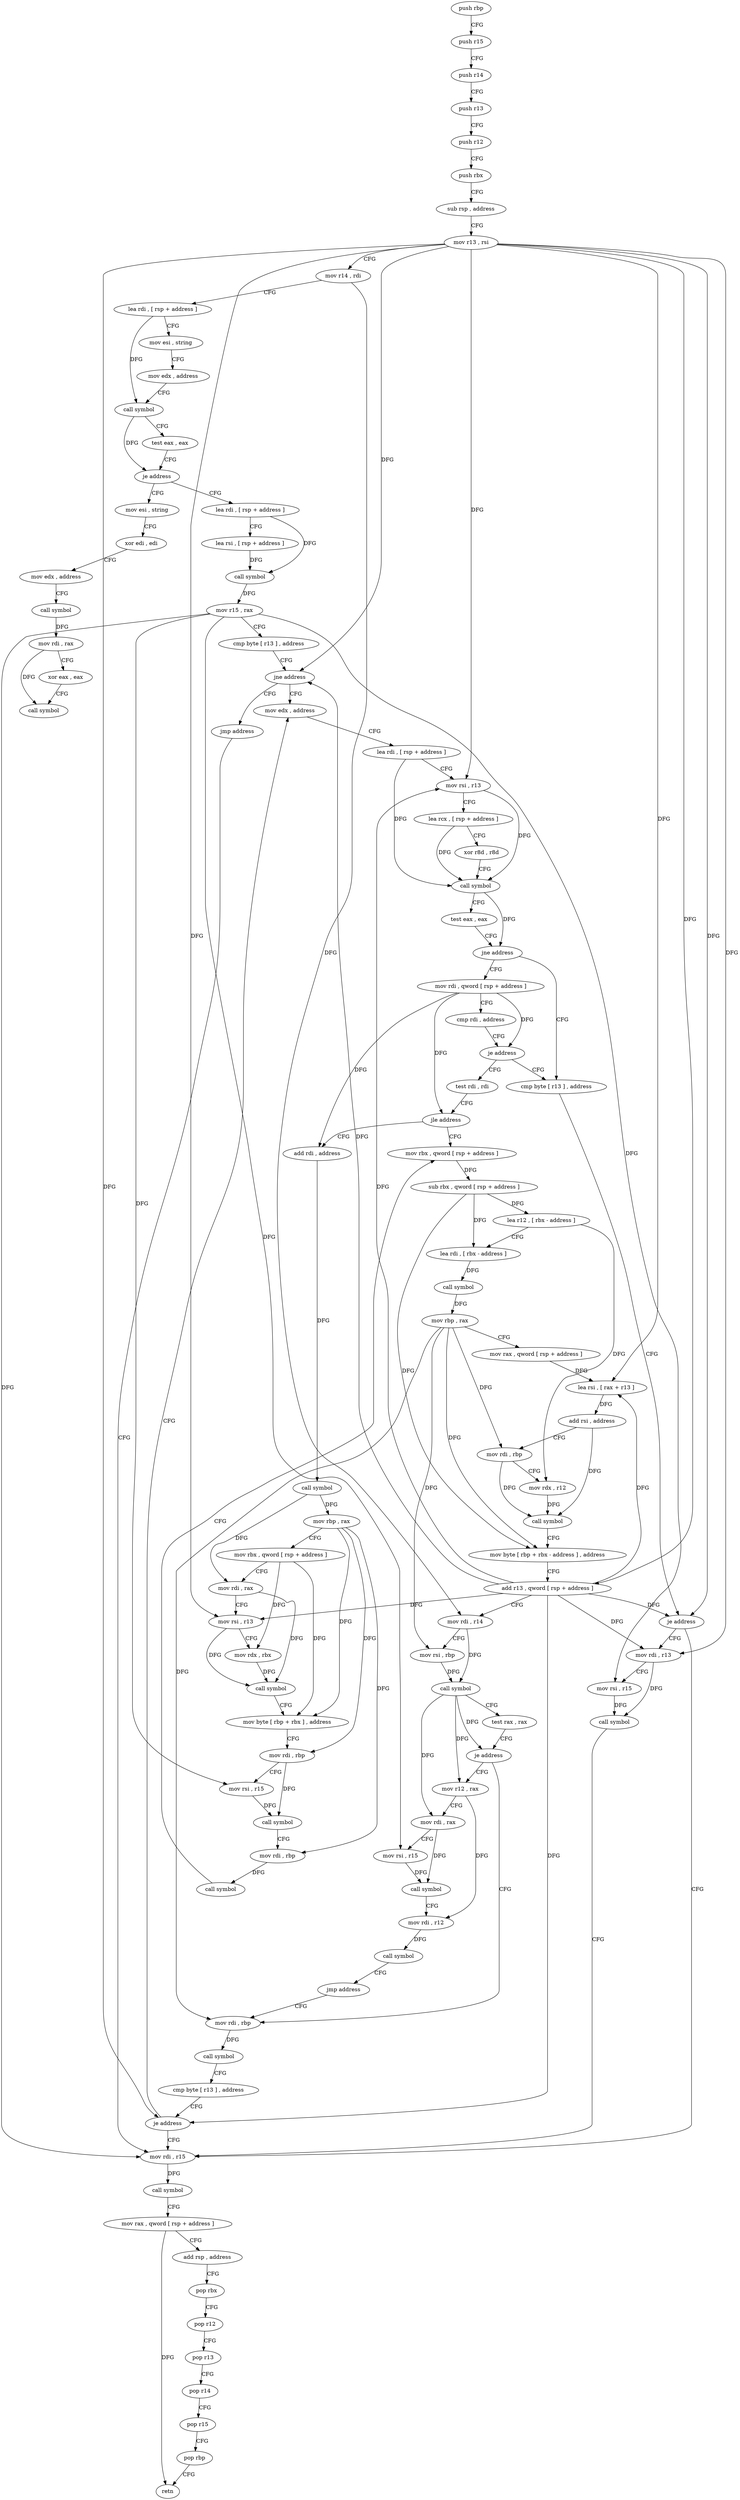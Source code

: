 digraph "func" {
"4216128" [label = "push rbp" ]
"4216129" [label = "push r15" ]
"4216131" [label = "push r14" ]
"4216133" [label = "push r13" ]
"4216135" [label = "push r12" ]
"4216137" [label = "push rbx" ]
"4216138" [label = "sub rsp , address" ]
"4216142" [label = "mov r13 , rsi" ]
"4216145" [label = "mov r14 , rdi" ]
"4216148" [label = "lea rdi , [ rsp + address ]" ]
"4216153" [label = "mov esi , string" ]
"4216158" [label = "mov edx , address" ]
"4216163" [label = "call symbol" ]
"4216168" [label = "test eax , eax" ]
"4216170" [label = "je address" ]
"4216199" [label = "lea rdi , [ rsp + address ]" ]
"4216172" [label = "mov esi , string" ]
"4216204" [label = "lea rsi , [ rsp + address ]" ]
"4216209" [label = "call symbol" ]
"4216214" [label = "mov r15 , rax" ]
"4216217" [label = "cmp byte [ r13 ] , address" ]
"4216222" [label = "jne address" ]
"4216259" [label = "mov edx , address" ]
"4216224" [label = "jmp address" ]
"4216177" [label = "xor edi , edi" ]
"4216179" [label = "mov edx , address" ]
"4216184" [label = "call symbol" ]
"4216189" [label = "mov rdi , rax" ]
"4216192" [label = "xor eax , eax" ]
"4216194" [label = "call symbol" ]
"4216264" [label = "lea rdi , [ rsp + address ]" ]
"4216269" [label = "mov rsi , r13" ]
"4216272" [label = "lea rcx , [ rsp + address ]" ]
"4216277" [label = "xor r8d , r8d" ]
"4216280" [label = "call symbol" ]
"4216285" [label = "test eax , eax" ]
"4216287" [label = "jne address" ]
"4216475" [label = "cmp byte [ r13 ] , address" ]
"4216293" [label = "mov rdi , qword [ rsp + address ]" ]
"4216493" [label = "mov rdi , r15" ]
"4216480" [label = "je address" ]
"4216482" [label = "mov rdi , r13" ]
"4216298" [label = "cmp rdi , address" ]
"4216302" [label = "je address" ]
"4216308" [label = "test rdi , rdi" ]
"4216496" [label = "call symbol" ]
"4216501" [label = "mov rax , qword [ rsp + address ]" ]
"4216506" [label = "add rsp , address" ]
"4216510" [label = "pop rbx" ]
"4216511" [label = "pop r12" ]
"4216513" [label = "pop r13" ]
"4216515" [label = "pop r14" ]
"4216517" [label = "pop r15" ]
"4216519" [label = "pop rbp" ]
"4216520" [label = "retn" ]
"4216485" [label = "mov rsi , r15" ]
"4216488" [label = "call symbol" ]
"4216311" [label = "jle address" ]
"4216368" [label = "mov rbx , qword [ rsp + address ]" ]
"4216313" [label = "add rdi , address" ]
"4216373" [label = "sub rbx , qword [ rsp + address ]" ]
"4216378" [label = "lea r12 , [ rbx - address ]" ]
"4216382" [label = "lea rdi , [ rbx - address ]" ]
"4216386" [label = "call symbol" ]
"4216391" [label = "mov rbp , rax" ]
"4216394" [label = "mov rax , qword [ rsp + address ]" ]
"4216399" [label = "lea rsi , [ rax + r13 ]" ]
"4216403" [label = "add rsi , address" ]
"4216407" [label = "mov rdi , rbp" ]
"4216410" [label = "mov rdx , r12" ]
"4216413" [label = "call symbol" ]
"4216418" [label = "mov byte [ rbp + rbx - address ] , address" ]
"4216423" [label = "add r13 , qword [ rsp + address ]" ]
"4216428" [label = "mov rdi , r14" ]
"4216431" [label = "mov rsi , rbp" ]
"4216434" [label = "call symbol" ]
"4216439" [label = "test rax , rax" ]
"4216442" [label = "je address" ]
"4216240" [label = "mov rdi , rbp" ]
"4216448" [label = "mov r12 , rax" ]
"4216317" [label = "call symbol" ]
"4216322" [label = "mov rbp , rax" ]
"4216325" [label = "mov rbx , qword [ rsp + address ]" ]
"4216330" [label = "mov rdi , rax" ]
"4216333" [label = "mov rsi , r13" ]
"4216336" [label = "mov rdx , rbx" ]
"4216339" [label = "call symbol" ]
"4216344" [label = "mov byte [ rbp + rbx ] , address" ]
"4216349" [label = "mov rdi , rbp" ]
"4216352" [label = "mov rsi , r15" ]
"4216355" [label = "call symbol" ]
"4216360" [label = "mov rdi , rbp" ]
"4216363" [label = "call symbol" ]
"4216243" [label = "call symbol" ]
"4216248" [label = "cmp byte [ r13 ] , address" ]
"4216253" [label = "je address" ]
"4216451" [label = "mov rdi , rax" ]
"4216454" [label = "mov rsi , r15" ]
"4216457" [label = "call symbol" ]
"4216462" [label = "mov rdi , r12" ]
"4216465" [label = "call symbol" ]
"4216470" [label = "jmp address" ]
"4216128" -> "4216129" [ label = "CFG" ]
"4216129" -> "4216131" [ label = "CFG" ]
"4216131" -> "4216133" [ label = "CFG" ]
"4216133" -> "4216135" [ label = "CFG" ]
"4216135" -> "4216137" [ label = "CFG" ]
"4216137" -> "4216138" [ label = "CFG" ]
"4216138" -> "4216142" [ label = "CFG" ]
"4216142" -> "4216145" [ label = "CFG" ]
"4216142" -> "4216222" [ label = "DFG" ]
"4216142" -> "4216269" [ label = "DFG" ]
"4216142" -> "4216480" [ label = "DFG" ]
"4216142" -> "4216482" [ label = "DFG" ]
"4216142" -> "4216399" [ label = "DFG" ]
"4216142" -> "4216423" [ label = "DFG" ]
"4216142" -> "4216333" [ label = "DFG" ]
"4216142" -> "4216253" [ label = "DFG" ]
"4216145" -> "4216148" [ label = "CFG" ]
"4216145" -> "4216428" [ label = "DFG" ]
"4216148" -> "4216153" [ label = "CFG" ]
"4216148" -> "4216163" [ label = "DFG" ]
"4216153" -> "4216158" [ label = "CFG" ]
"4216158" -> "4216163" [ label = "CFG" ]
"4216163" -> "4216168" [ label = "CFG" ]
"4216163" -> "4216170" [ label = "DFG" ]
"4216168" -> "4216170" [ label = "CFG" ]
"4216170" -> "4216199" [ label = "CFG" ]
"4216170" -> "4216172" [ label = "CFG" ]
"4216199" -> "4216204" [ label = "CFG" ]
"4216199" -> "4216209" [ label = "DFG" ]
"4216172" -> "4216177" [ label = "CFG" ]
"4216204" -> "4216209" [ label = "DFG" ]
"4216209" -> "4216214" [ label = "DFG" ]
"4216214" -> "4216217" [ label = "CFG" ]
"4216214" -> "4216493" [ label = "DFG" ]
"4216214" -> "4216485" [ label = "DFG" ]
"4216214" -> "4216352" [ label = "DFG" ]
"4216214" -> "4216454" [ label = "DFG" ]
"4216217" -> "4216222" [ label = "CFG" ]
"4216222" -> "4216259" [ label = "CFG" ]
"4216222" -> "4216224" [ label = "CFG" ]
"4216259" -> "4216264" [ label = "CFG" ]
"4216224" -> "4216493" [ label = "CFG" ]
"4216177" -> "4216179" [ label = "CFG" ]
"4216179" -> "4216184" [ label = "CFG" ]
"4216184" -> "4216189" [ label = "DFG" ]
"4216189" -> "4216192" [ label = "CFG" ]
"4216189" -> "4216194" [ label = "DFG" ]
"4216192" -> "4216194" [ label = "CFG" ]
"4216264" -> "4216269" [ label = "CFG" ]
"4216264" -> "4216280" [ label = "DFG" ]
"4216269" -> "4216272" [ label = "CFG" ]
"4216269" -> "4216280" [ label = "DFG" ]
"4216272" -> "4216277" [ label = "CFG" ]
"4216272" -> "4216280" [ label = "DFG" ]
"4216277" -> "4216280" [ label = "CFG" ]
"4216280" -> "4216285" [ label = "CFG" ]
"4216280" -> "4216287" [ label = "DFG" ]
"4216285" -> "4216287" [ label = "CFG" ]
"4216287" -> "4216475" [ label = "CFG" ]
"4216287" -> "4216293" [ label = "CFG" ]
"4216475" -> "4216480" [ label = "CFG" ]
"4216293" -> "4216298" [ label = "CFG" ]
"4216293" -> "4216302" [ label = "DFG" ]
"4216293" -> "4216311" [ label = "DFG" ]
"4216293" -> "4216313" [ label = "DFG" ]
"4216493" -> "4216496" [ label = "DFG" ]
"4216480" -> "4216493" [ label = "CFG" ]
"4216480" -> "4216482" [ label = "CFG" ]
"4216482" -> "4216485" [ label = "CFG" ]
"4216482" -> "4216488" [ label = "DFG" ]
"4216298" -> "4216302" [ label = "CFG" ]
"4216302" -> "4216475" [ label = "CFG" ]
"4216302" -> "4216308" [ label = "CFG" ]
"4216308" -> "4216311" [ label = "CFG" ]
"4216496" -> "4216501" [ label = "CFG" ]
"4216501" -> "4216506" [ label = "CFG" ]
"4216501" -> "4216520" [ label = "DFG" ]
"4216506" -> "4216510" [ label = "CFG" ]
"4216510" -> "4216511" [ label = "CFG" ]
"4216511" -> "4216513" [ label = "CFG" ]
"4216513" -> "4216515" [ label = "CFG" ]
"4216515" -> "4216517" [ label = "CFG" ]
"4216517" -> "4216519" [ label = "CFG" ]
"4216519" -> "4216520" [ label = "CFG" ]
"4216485" -> "4216488" [ label = "DFG" ]
"4216488" -> "4216493" [ label = "CFG" ]
"4216311" -> "4216368" [ label = "CFG" ]
"4216311" -> "4216313" [ label = "CFG" ]
"4216368" -> "4216373" [ label = "DFG" ]
"4216313" -> "4216317" [ label = "DFG" ]
"4216373" -> "4216378" [ label = "DFG" ]
"4216373" -> "4216382" [ label = "DFG" ]
"4216373" -> "4216418" [ label = "DFG" ]
"4216378" -> "4216382" [ label = "CFG" ]
"4216378" -> "4216410" [ label = "DFG" ]
"4216382" -> "4216386" [ label = "DFG" ]
"4216386" -> "4216391" [ label = "DFG" ]
"4216391" -> "4216394" [ label = "CFG" ]
"4216391" -> "4216407" [ label = "DFG" ]
"4216391" -> "4216418" [ label = "DFG" ]
"4216391" -> "4216431" [ label = "DFG" ]
"4216391" -> "4216240" [ label = "DFG" ]
"4216394" -> "4216399" [ label = "DFG" ]
"4216399" -> "4216403" [ label = "DFG" ]
"4216403" -> "4216407" [ label = "CFG" ]
"4216403" -> "4216413" [ label = "DFG" ]
"4216407" -> "4216410" [ label = "CFG" ]
"4216407" -> "4216413" [ label = "DFG" ]
"4216410" -> "4216413" [ label = "DFG" ]
"4216413" -> "4216418" [ label = "CFG" ]
"4216418" -> "4216423" [ label = "CFG" ]
"4216423" -> "4216428" [ label = "CFG" ]
"4216423" -> "4216222" [ label = "DFG" ]
"4216423" -> "4216269" [ label = "DFG" ]
"4216423" -> "4216480" [ label = "DFG" ]
"4216423" -> "4216482" [ label = "DFG" ]
"4216423" -> "4216399" [ label = "DFG" ]
"4216423" -> "4216333" [ label = "DFG" ]
"4216423" -> "4216253" [ label = "DFG" ]
"4216428" -> "4216431" [ label = "CFG" ]
"4216428" -> "4216434" [ label = "DFG" ]
"4216431" -> "4216434" [ label = "DFG" ]
"4216434" -> "4216439" [ label = "CFG" ]
"4216434" -> "4216442" [ label = "DFG" ]
"4216434" -> "4216448" [ label = "DFG" ]
"4216434" -> "4216451" [ label = "DFG" ]
"4216439" -> "4216442" [ label = "CFG" ]
"4216442" -> "4216240" [ label = "CFG" ]
"4216442" -> "4216448" [ label = "CFG" ]
"4216240" -> "4216243" [ label = "DFG" ]
"4216448" -> "4216451" [ label = "CFG" ]
"4216448" -> "4216462" [ label = "DFG" ]
"4216317" -> "4216322" [ label = "DFG" ]
"4216317" -> "4216330" [ label = "DFG" ]
"4216322" -> "4216325" [ label = "CFG" ]
"4216322" -> "4216344" [ label = "DFG" ]
"4216322" -> "4216349" [ label = "DFG" ]
"4216322" -> "4216360" [ label = "DFG" ]
"4216325" -> "4216330" [ label = "CFG" ]
"4216325" -> "4216336" [ label = "DFG" ]
"4216325" -> "4216344" [ label = "DFG" ]
"4216330" -> "4216333" [ label = "CFG" ]
"4216330" -> "4216339" [ label = "DFG" ]
"4216333" -> "4216336" [ label = "CFG" ]
"4216333" -> "4216339" [ label = "DFG" ]
"4216336" -> "4216339" [ label = "DFG" ]
"4216339" -> "4216344" [ label = "CFG" ]
"4216344" -> "4216349" [ label = "CFG" ]
"4216349" -> "4216352" [ label = "CFG" ]
"4216349" -> "4216355" [ label = "DFG" ]
"4216352" -> "4216355" [ label = "DFG" ]
"4216355" -> "4216360" [ label = "CFG" ]
"4216360" -> "4216363" [ label = "DFG" ]
"4216363" -> "4216368" [ label = "CFG" ]
"4216243" -> "4216248" [ label = "CFG" ]
"4216248" -> "4216253" [ label = "CFG" ]
"4216253" -> "4216493" [ label = "CFG" ]
"4216253" -> "4216259" [ label = "CFG" ]
"4216451" -> "4216454" [ label = "CFG" ]
"4216451" -> "4216457" [ label = "DFG" ]
"4216454" -> "4216457" [ label = "DFG" ]
"4216457" -> "4216462" [ label = "CFG" ]
"4216462" -> "4216465" [ label = "DFG" ]
"4216465" -> "4216470" [ label = "CFG" ]
"4216470" -> "4216240" [ label = "CFG" ]
}
